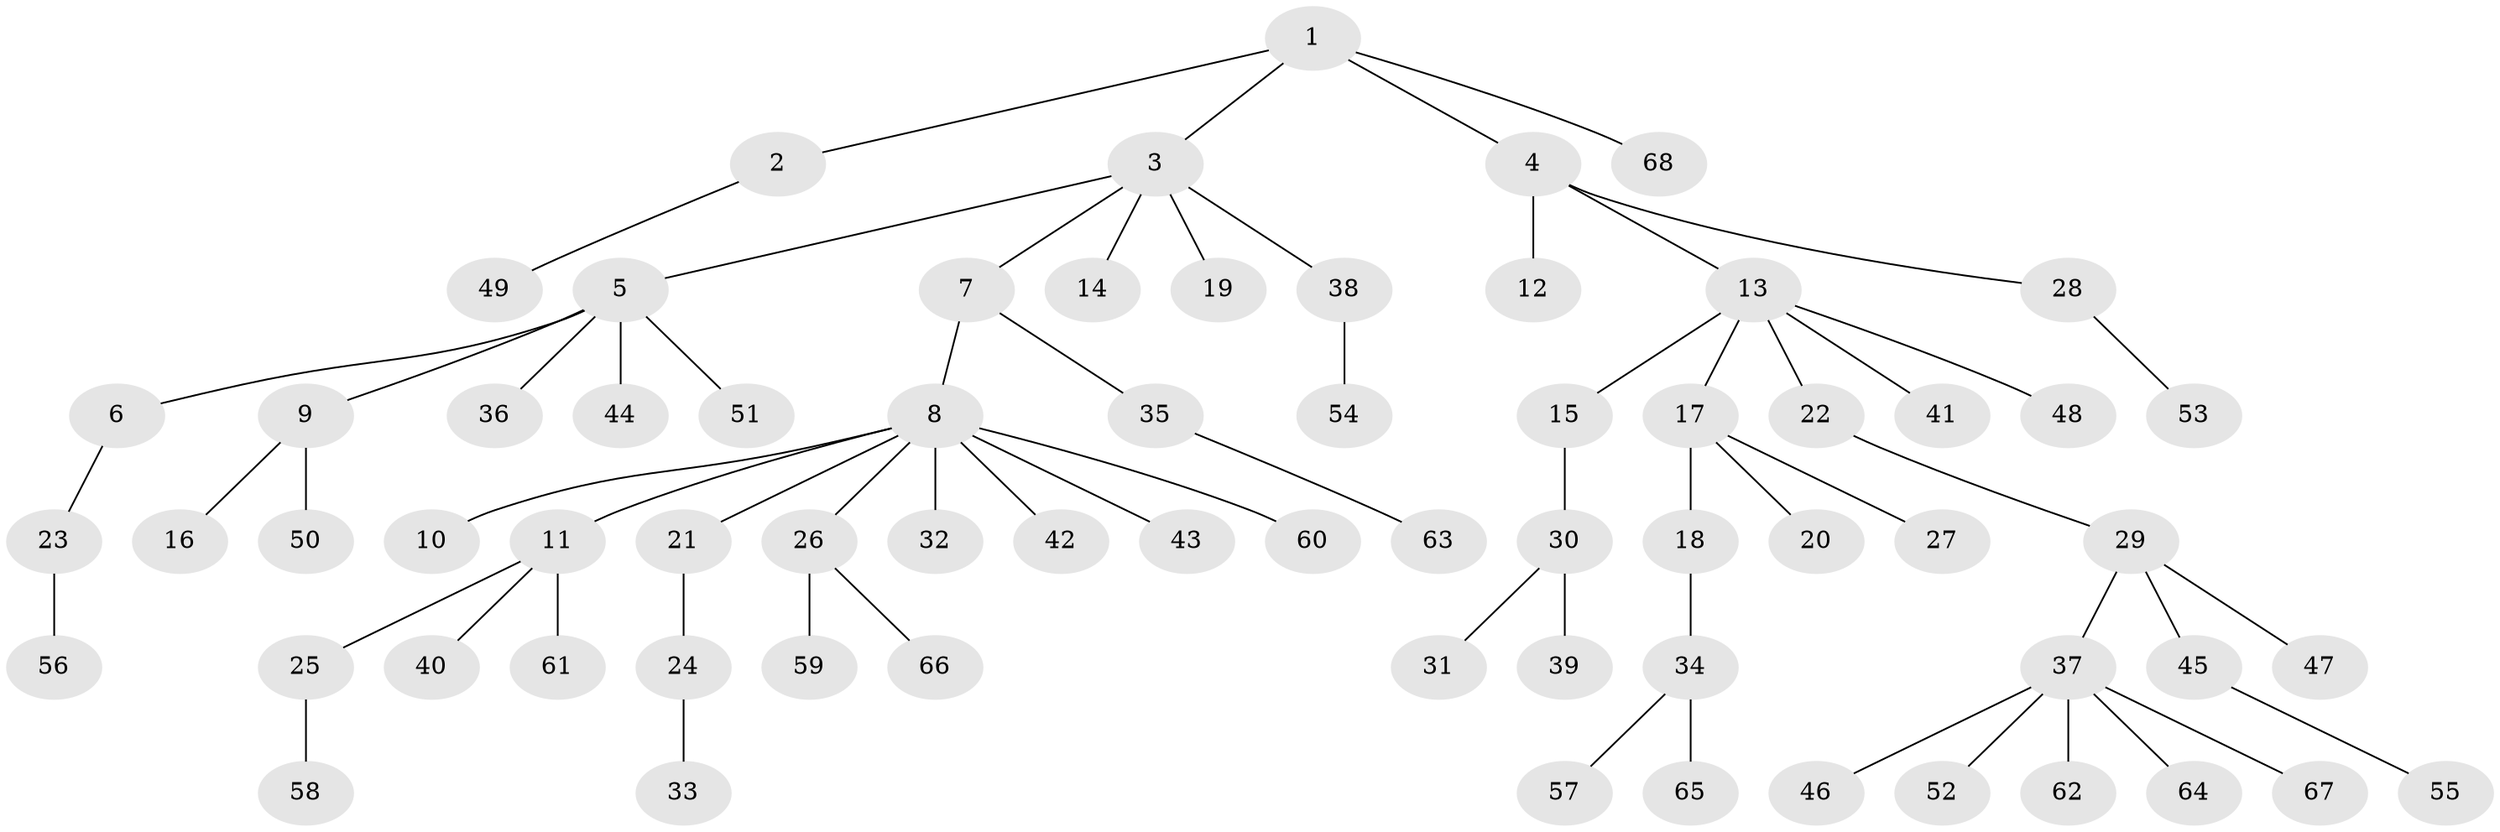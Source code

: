 // coarse degree distribution, {3: 0.14285714285714285, 1: 0.5510204081632653, 5: 0.08163265306122448, 2: 0.20408163265306123, 8: 0.02040816326530612}
// Generated by graph-tools (version 1.1) at 2025/51/03/04/25 22:51:48]
// undirected, 68 vertices, 67 edges
graph export_dot {
  node [color=gray90,style=filled];
  1;
  2;
  3;
  4;
  5;
  6;
  7;
  8;
  9;
  10;
  11;
  12;
  13;
  14;
  15;
  16;
  17;
  18;
  19;
  20;
  21;
  22;
  23;
  24;
  25;
  26;
  27;
  28;
  29;
  30;
  31;
  32;
  33;
  34;
  35;
  36;
  37;
  38;
  39;
  40;
  41;
  42;
  43;
  44;
  45;
  46;
  47;
  48;
  49;
  50;
  51;
  52;
  53;
  54;
  55;
  56;
  57;
  58;
  59;
  60;
  61;
  62;
  63;
  64;
  65;
  66;
  67;
  68;
  1 -- 2;
  1 -- 3;
  1 -- 4;
  1 -- 68;
  2 -- 49;
  3 -- 5;
  3 -- 7;
  3 -- 14;
  3 -- 19;
  3 -- 38;
  4 -- 12;
  4 -- 13;
  4 -- 28;
  5 -- 6;
  5 -- 9;
  5 -- 36;
  5 -- 44;
  5 -- 51;
  6 -- 23;
  7 -- 8;
  7 -- 35;
  8 -- 10;
  8 -- 11;
  8 -- 21;
  8 -- 26;
  8 -- 32;
  8 -- 42;
  8 -- 43;
  8 -- 60;
  9 -- 16;
  9 -- 50;
  11 -- 25;
  11 -- 40;
  11 -- 61;
  13 -- 15;
  13 -- 17;
  13 -- 22;
  13 -- 41;
  13 -- 48;
  15 -- 30;
  17 -- 18;
  17 -- 20;
  17 -- 27;
  18 -- 34;
  21 -- 24;
  22 -- 29;
  23 -- 56;
  24 -- 33;
  25 -- 58;
  26 -- 59;
  26 -- 66;
  28 -- 53;
  29 -- 37;
  29 -- 45;
  29 -- 47;
  30 -- 31;
  30 -- 39;
  34 -- 57;
  34 -- 65;
  35 -- 63;
  37 -- 46;
  37 -- 52;
  37 -- 62;
  37 -- 64;
  37 -- 67;
  38 -- 54;
  45 -- 55;
}
